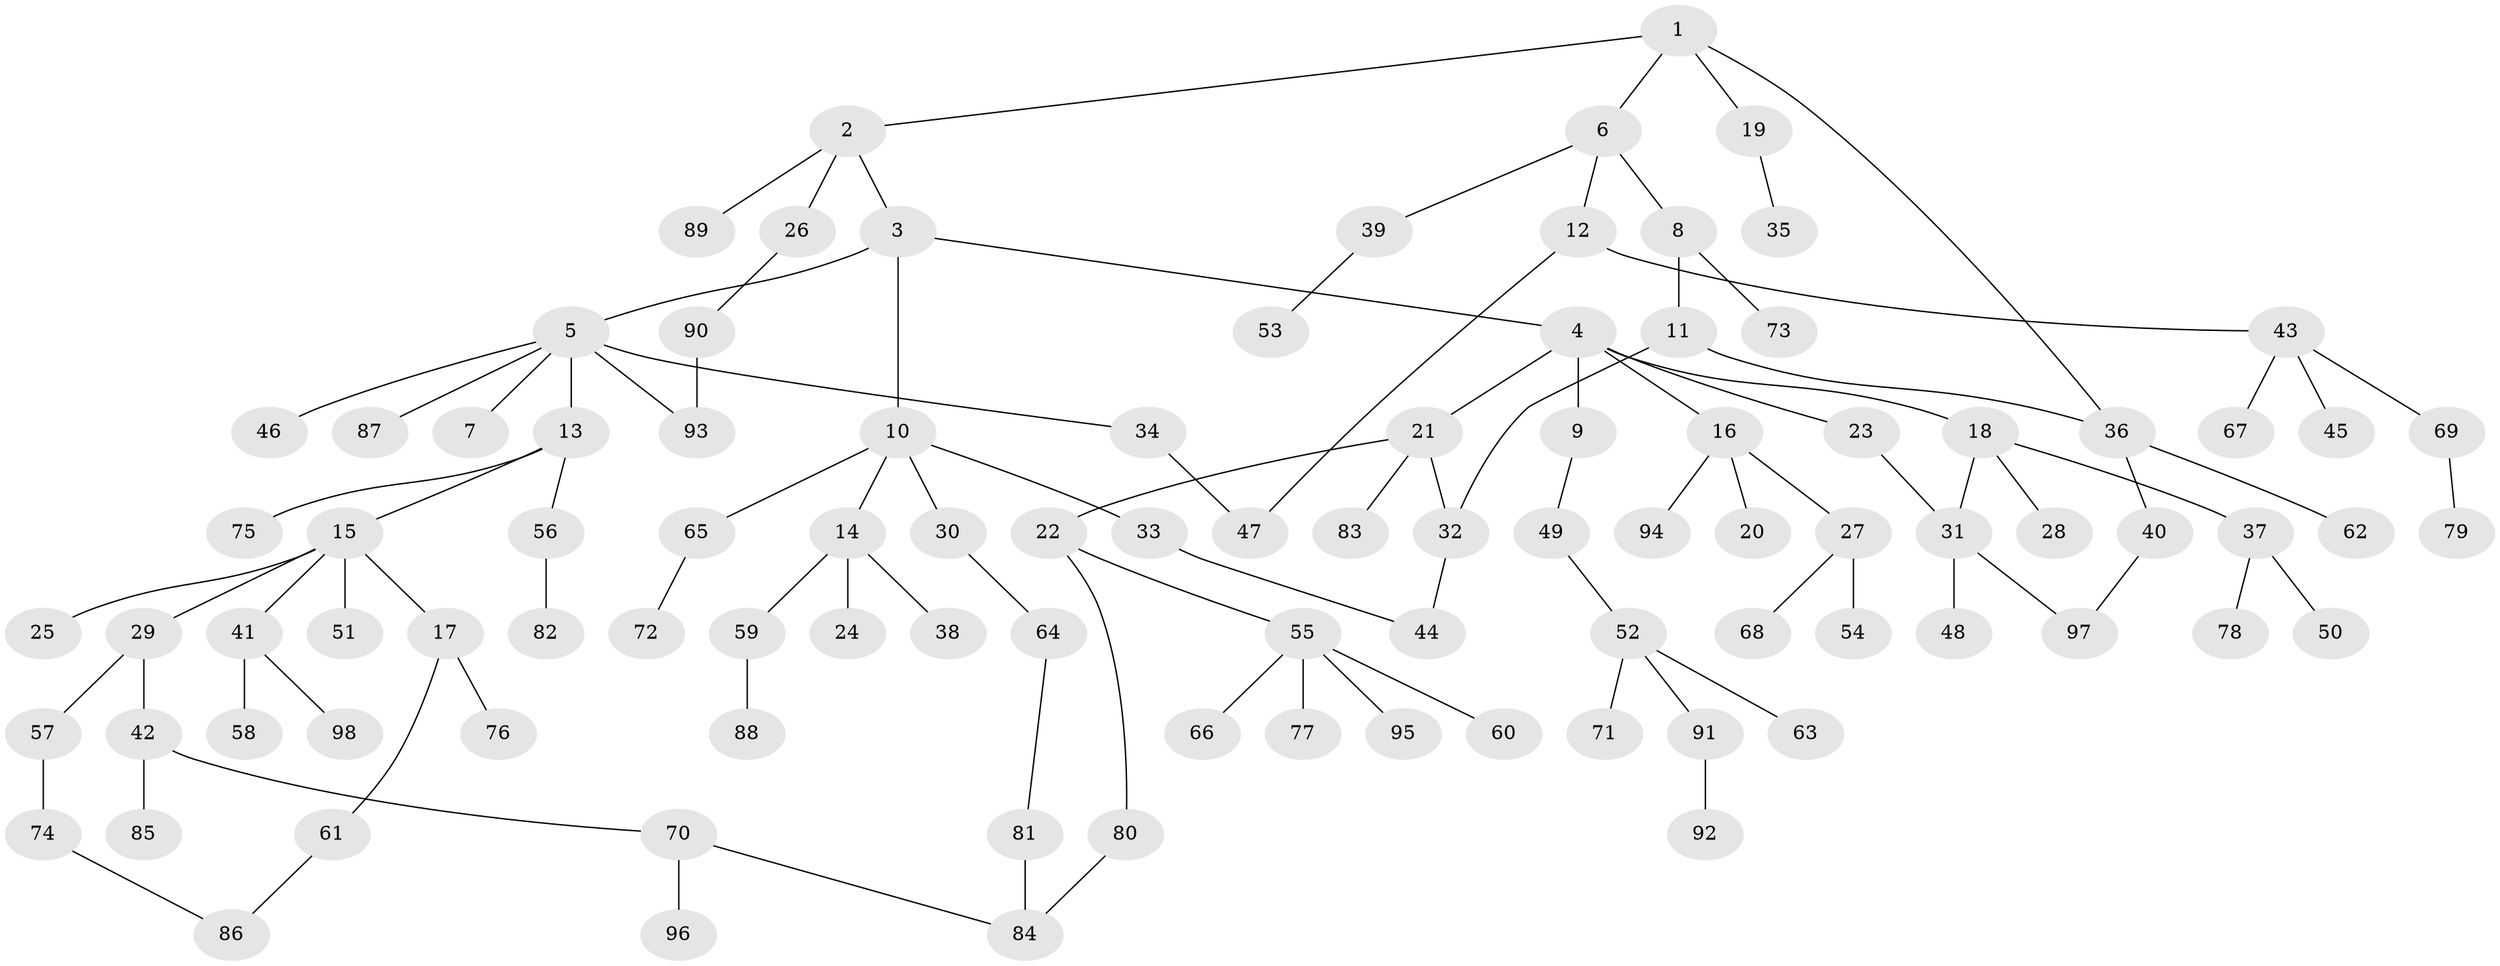 // coarse degree distribution, {8: 0.029411764705882353, 7: 0.014705882352941176, 4: 0.1323529411764706, 1: 0.47058823529411764, 5: 0.014705882352941176, 3: 0.058823529411764705, 6: 0.029411764705882353, 2: 0.25}
// Generated by graph-tools (version 1.1) at 2025/17/03/04/25 18:17:08]
// undirected, 98 vertices, 107 edges
graph export_dot {
graph [start="1"]
  node [color=gray90,style=filled];
  1;
  2;
  3;
  4;
  5;
  6;
  7;
  8;
  9;
  10;
  11;
  12;
  13;
  14;
  15;
  16;
  17;
  18;
  19;
  20;
  21;
  22;
  23;
  24;
  25;
  26;
  27;
  28;
  29;
  30;
  31;
  32;
  33;
  34;
  35;
  36;
  37;
  38;
  39;
  40;
  41;
  42;
  43;
  44;
  45;
  46;
  47;
  48;
  49;
  50;
  51;
  52;
  53;
  54;
  55;
  56;
  57;
  58;
  59;
  60;
  61;
  62;
  63;
  64;
  65;
  66;
  67;
  68;
  69;
  70;
  71;
  72;
  73;
  74;
  75;
  76;
  77;
  78;
  79;
  80;
  81;
  82;
  83;
  84;
  85;
  86;
  87;
  88;
  89;
  90;
  91;
  92;
  93;
  94;
  95;
  96;
  97;
  98;
  1 -- 2;
  1 -- 6;
  1 -- 19;
  1 -- 36;
  2 -- 3;
  2 -- 26;
  2 -- 89;
  3 -- 4;
  3 -- 5;
  3 -- 10;
  4 -- 9;
  4 -- 16;
  4 -- 18;
  4 -- 21;
  4 -- 23;
  5 -- 7;
  5 -- 13;
  5 -- 34;
  5 -- 46;
  5 -- 87;
  5 -- 93;
  6 -- 8;
  6 -- 12;
  6 -- 39;
  8 -- 11;
  8 -- 73;
  9 -- 49;
  10 -- 14;
  10 -- 30;
  10 -- 33;
  10 -- 65;
  11 -- 36;
  11 -- 32;
  12 -- 43;
  12 -- 47;
  13 -- 15;
  13 -- 56;
  13 -- 75;
  14 -- 24;
  14 -- 38;
  14 -- 59;
  15 -- 17;
  15 -- 25;
  15 -- 29;
  15 -- 41;
  15 -- 51;
  16 -- 20;
  16 -- 27;
  16 -- 94;
  17 -- 61;
  17 -- 76;
  18 -- 28;
  18 -- 31;
  18 -- 37;
  19 -- 35;
  21 -- 22;
  21 -- 32;
  21 -- 83;
  22 -- 55;
  22 -- 80;
  23 -- 31;
  26 -- 90;
  27 -- 54;
  27 -- 68;
  29 -- 42;
  29 -- 57;
  30 -- 64;
  31 -- 48;
  31 -- 97;
  32 -- 44;
  33 -- 44;
  34 -- 47;
  36 -- 40;
  36 -- 62;
  37 -- 50;
  37 -- 78;
  39 -- 53;
  40 -- 97;
  41 -- 58;
  41 -- 98;
  42 -- 70;
  42 -- 85;
  43 -- 45;
  43 -- 67;
  43 -- 69;
  49 -- 52;
  52 -- 63;
  52 -- 71;
  52 -- 91;
  55 -- 60;
  55 -- 66;
  55 -- 77;
  55 -- 95;
  56 -- 82;
  57 -- 74;
  59 -- 88;
  61 -- 86;
  64 -- 81;
  65 -- 72;
  69 -- 79;
  70 -- 84;
  70 -- 96;
  74 -- 86;
  80 -- 84;
  81 -- 84;
  90 -- 93;
  91 -- 92;
}
